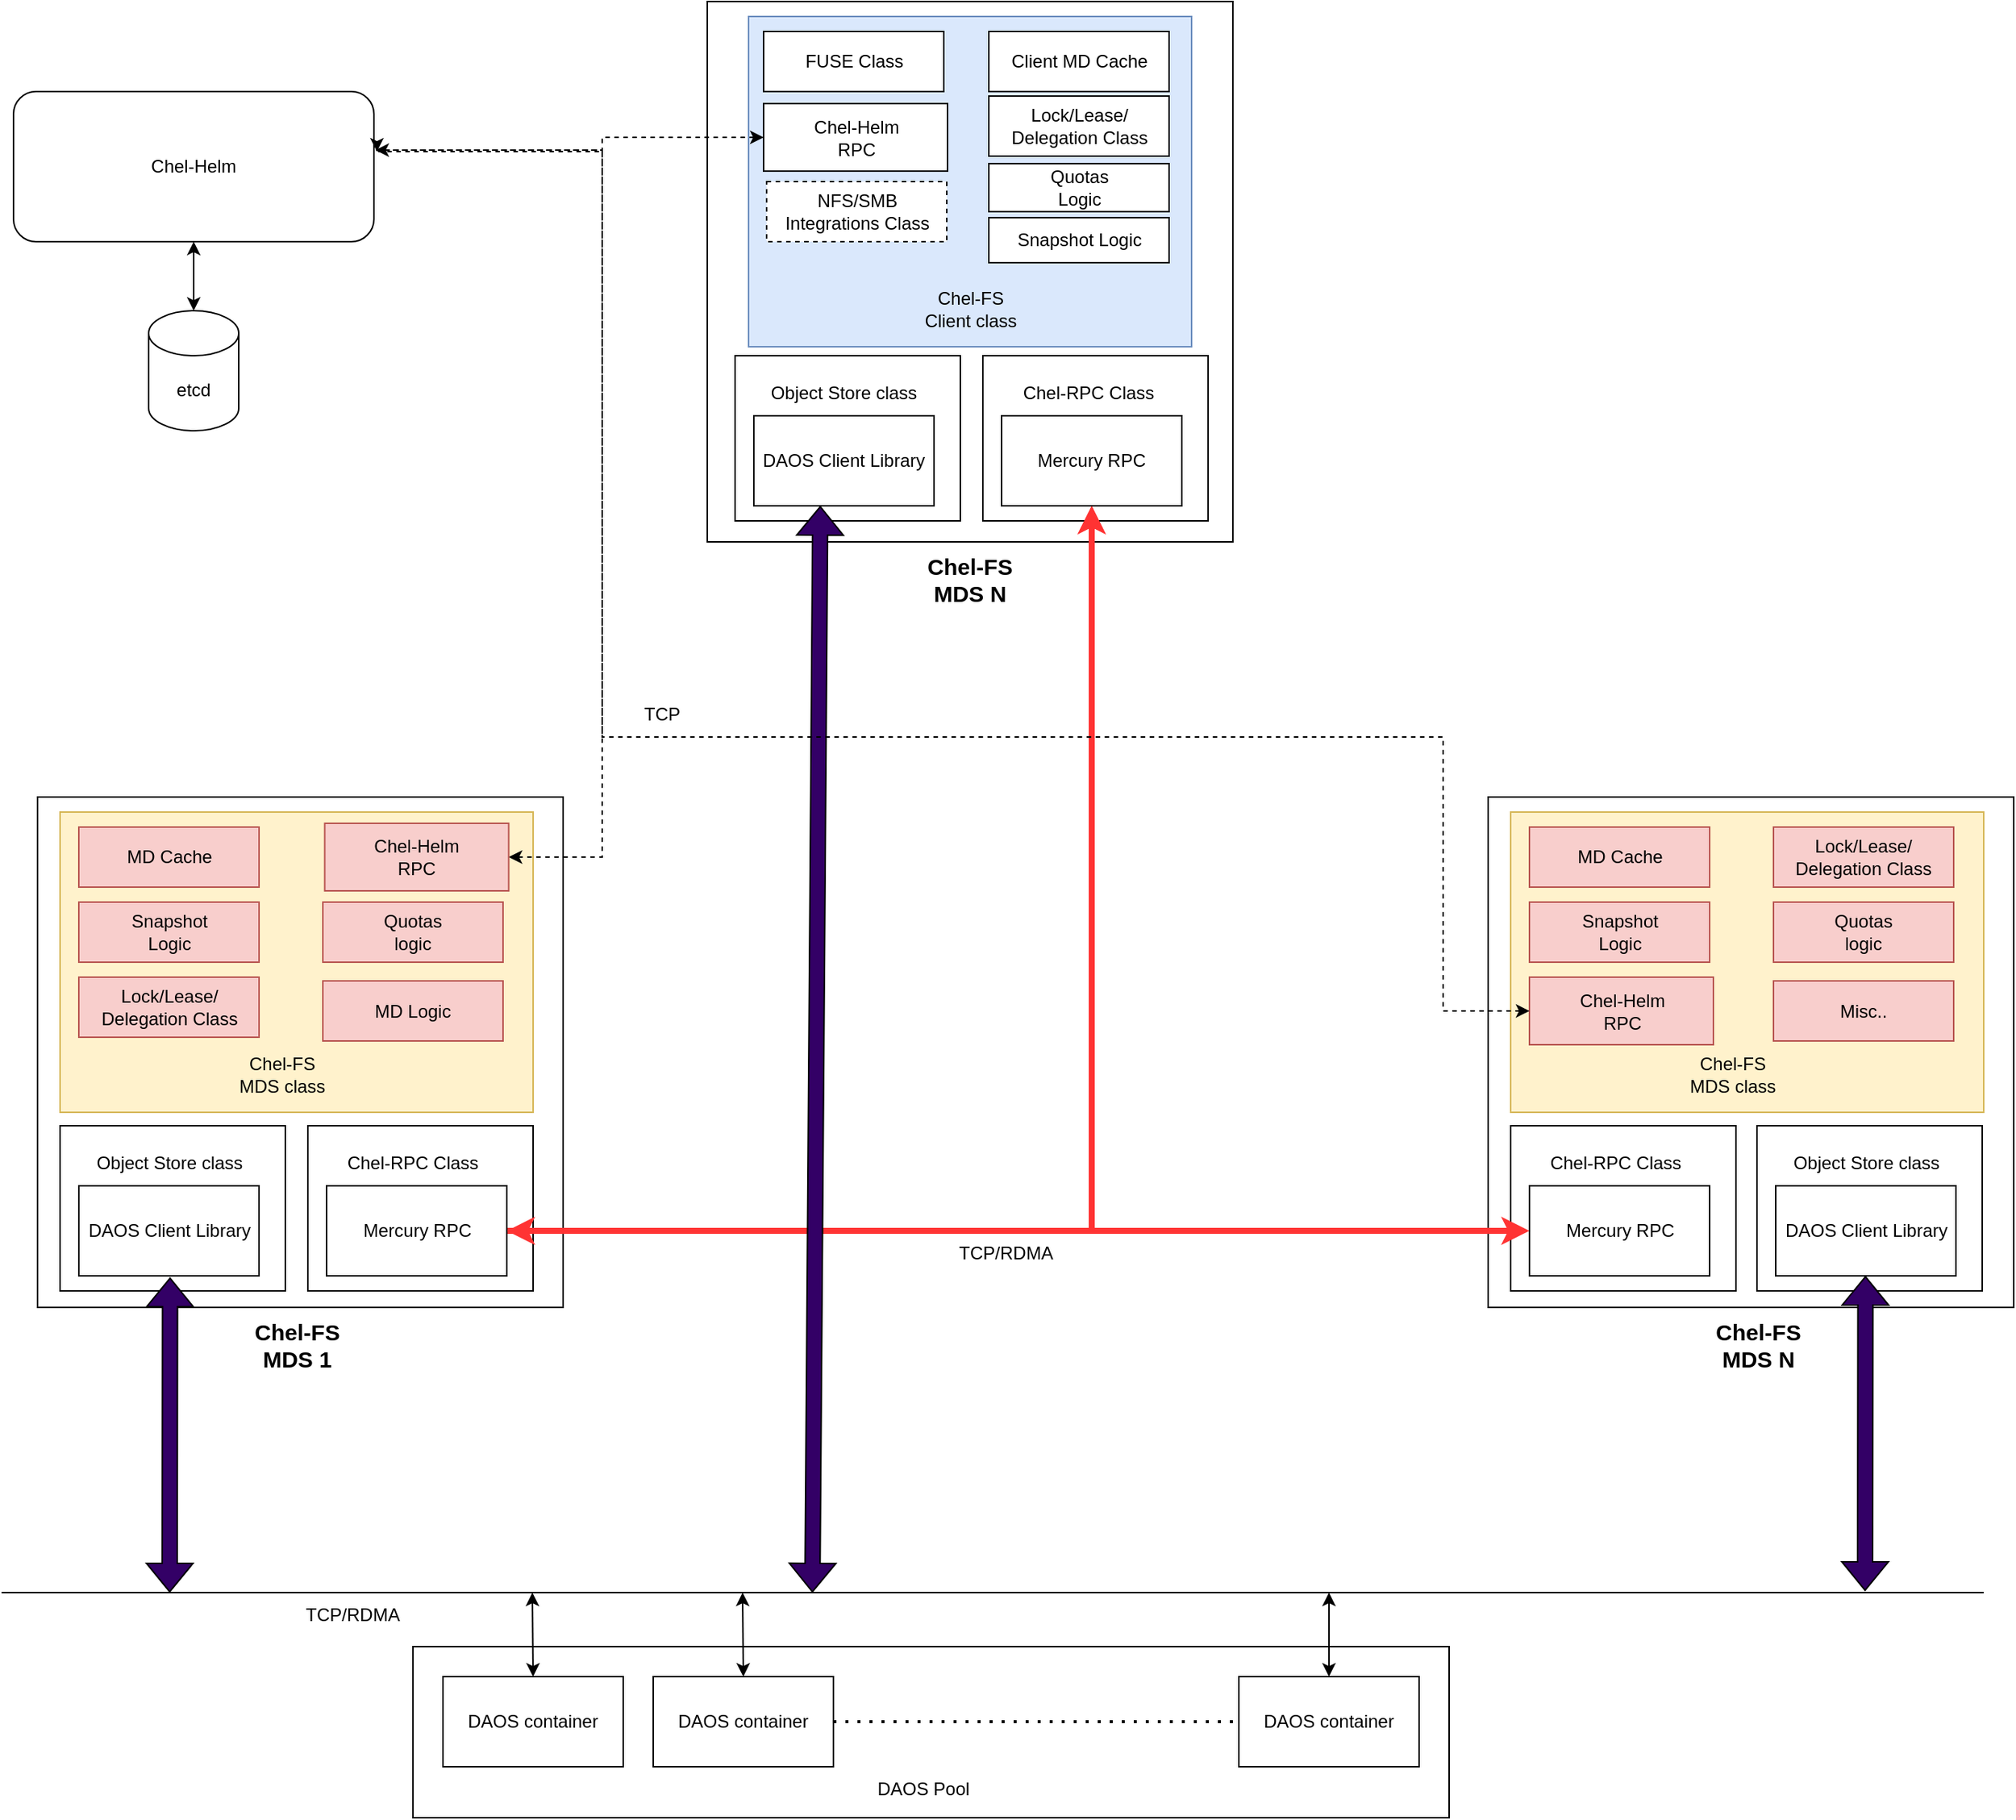 <mxfile version="24.7.5">
  <diagram name="Page-1" id="uK7_JxeQQXMR1zf9waIi">
    <mxGraphModel dx="2218" dy="1938" grid="1" gridSize="10" guides="1" tooltips="1" connect="1" arrows="1" fold="1" page="1" pageScale="1" pageWidth="850" pageHeight="1100" math="0" shadow="0">
      <root>
        <mxCell id="0" />
        <mxCell id="1" parent="0" />
        <mxCell id="QLG-2rltZJWTpDKEY9sg-15" value="" style="rounded=0;whiteSpace=wrap;html=1;" vertex="1" parent="1">
          <mxGeometry x="350" y="-380" width="350" height="360" as="geometry" />
        </mxCell>
        <mxCell id="QLG-2rltZJWTpDKEY9sg-1" value="" style="rounded=0;whiteSpace=wrap;html=1;" vertex="1" parent="1">
          <mxGeometry x="-96" y="150" width="350" height="340" as="geometry" />
        </mxCell>
        <mxCell id="QLG-2rltZJWTpDKEY9sg-2" value="" style="rounded=0;whiteSpace=wrap;html=1;fillColor=#fff2cc;strokeColor=#d6b656;" vertex="1" parent="1">
          <mxGeometry x="-81" y="160" width="315" height="200" as="geometry" />
        </mxCell>
        <mxCell id="QLG-2rltZJWTpDKEY9sg-3" value="" style="rounded=0;whiteSpace=wrap;html=1;fillColor=#dae8fc;strokeColor=#6c8ebf;" vertex="1" parent="1">
          <mxGeometry x="377.5" y="-370" width="295" height="220" as="geometry" />
        </mxCell>
        <mxCell id="QLG-2rltZJWTpDKEY9sg-4" value="" style="rounded=0;whiteSpace=wrap;html=1;" vertex="1" parent="1">
          <mxGeometry x="-81" y="369" width="150" height="110" as="geometry" />
        </mxCell>
        <mxCell id="QLG-2rltZJWTpDKEY9sg-5" value="" style="rounded=0;whiteSpace=wrap;html=1;" vertex="1" parent="1">
          <mxGeometry x="84" y="369" width="150" height="110" as="geometry" />
        </mxCell>
        <mxCell id="QLG-2rltZJWTpDKEY9sg-6" value="MD Cache" style="rounded=0;whiteSpace=wrap;html=1;fillColor=#f8cecc;strokeColor=#b85450;" vertex="1" parent="1">
          <mxGeometry x="-68.5" y="170" width="120" height="40" as="geometry" />
        </mxCell>
        <mxCell id="QLG-2rltZJWTpDKEY9sg-7" value="Lock/Lease/&lt;div&gt;Delegation Class&lt;/div&gt;" style="rounded=0;whiteSpace=wrap;html=1;fillColor=#f8cecc;strokeColor=#b85450;" vertex="1" parent="1">
          <mxGeometry x="-68.5" y="270" width="120" height="40" as="geometry" />
        </mxCell>
        <mxCell id="QLG-2rltZJWTpDKEY9sg-8" value="Quotas&lt;br&gt;logic" style="rounded=0;whiteSpace=wrap;html=1;fillColor=#f8cecc;strokeColor=#b85450;" vertex="1" parent="1">
          <mxGeometry x="94" y="220" width="120" height="40" as="geometry" />
        </mxCell>
        <mxCell id="QLG-2rltZJWTpDKEY9sg-9" value="Client MD Cache" style="rounded=0;whiteSpace=wrap;html=1;" vertex="1" parent="1">
          <mxGeometry x="537.5" y="-360" width="120" height="40" as="geometry" />
        </mxCell>
        <mxCell id="QLG-2rltZJWTpDKEY9sg-10" value="Lock/Lease/&lt;div&gt;Delegation Class&lt;/div&gt;" style="rounded=0;whiteSpace=wrap;html=1;" vertex="1" parent="1">
          <mxGeometry x="537.5" y="-317" width="120" height="40" as="geometry" />
        </mxCell>
        <mxCell id="QLG-2rltZJWTpDKEY9sg-11" value="DAOS Client Library" style="rounded=0;whiteSpace=wrap;html=1;" vertex="1" parent="1">
          <mxGeometry x="-68.5" y="409" width="120" height="60" as="geometry" />
        </mxCell>
        <mxCell id="QLG-2rltZJWTpDKEY9sg-12" value="Object Store class" style="text;html=1;align=center;verticalAlign=middle;whiteSpace=wrap;rounded=0;" vertex="1" parent="1">
          <mxGeometry x="-68.5" y="369" width="120" height="50" as="geometry" />
        </mxCell>
        <mxCell id="QLG-2rltZJWTpDKEY9sg-13" value="Chel-RPC Class" style="text;html=1;align=center;verticalAlign=middle;whiteSpace=wrap;rounded=0;" vertex="1" parent="1">
          <mxGeometry x="94" y="369" width="120" height="50" as="geometry" />
        </mxCell>
        <mxCell id="QLG-2rltZJWTpDKEY9sg-92" style="edgeStyle=orthogonalEdgeStyle;rounded=0;orthogonalLoop=1;jettySize=auto;html=1;entryX=0;entryY=0.5;entryDx=0;entryDy=0;strokeWidth=4;strokeColor=#FF3333;" edge="1" parent="1" source="QLG-2rltZJWTpDKEY9sg-14" target="QLG-2rltZJWTpDKEY9sg-59">
          <mxGeometry relative="1" as="geometry" />
        </mxCell>
        <mxCell id="QLG-2rltZJWTpDKEY9sg-14" value="Mercury RPC" style="rounded=0;whiteSpace=wrap;html=1;" vertex="1" parent="1">
          <mxGeometry x="96.5" y="409" width="120" height="60" as="geometry" />
        </mxCell>
        <mxCell id="QLG-2rltZJWTpDKEY9sg-16" value="FUSE Class" style="rounded=0;whiteSpace=wrap;html=1;" vertex="1" parent="1">
          <mxGeometry x="387.5" y="-360" width="120" height="40" as="geometry" />
        </mxCell>
        <mxCell id="QLG-2rltZJWTpDKEY9sg-17" value="NFS/SMB Integrations Class" style="rounded=0;whiteSpace=wrap;html=1;dashed=1;" vertex="1" parent="1">
          <mxGeometry x="389.5" y="-260" width="120" height="40" as="geometry" />
        </mxCell>
        <mxCell id="QLG-2rltZJWTpDKEY9sg-18" value="Snapshot&lt;br&gt;Logic" style="rounded=0;whiteSpace=wrap;html=1;fillColor=#f8cecc;strokeColor=#b85450;" vertex="1" parent="1">
          <mxGeometry x="-68.5" y="220" width="120" height="40" as="geometry" />
        </mxCell>
        <mxCell id="QLG-2rltZJWTpDKEY9sg-19" value="" style="rounded=0;whiteSpace=wrap;html=1;" vertex="1" parent="1">
          <mxGeometry x="368.5" y="-144" width="150" height="110" as="geometry" />
        </mxCell>
        <mxCell id="QLG-2rltZJWTpDKEY9sg-20" value="" style="rounded=0;whiteSpace=wrap;html=1;" vertex="1" parent="1">
          <mxGeometry x="533.5" y="-144" width="150" height="110" as="geometry" />
        </mxCell>
        <mxCell id="QLG-2rltZJWTpDKEY9sg-21" value="DAOS Client Library" style="rounded=0;whiteSpace=wrap;html=1;" vertex="1" parent="1">
          <mxGeometry x="381" y="-104" width="120" height="60" as="geometry" />
        </mxCell>
        <mxCell id="QLG-2rltZJWTpDKEY9sg-22" value="Object Store class" style="text;html=1;align=center;verticalAlign=middle;whiteSpace=wrap;rounded=0;" vertex="1" parent="1">
          <mxGeometry x="381" y="-144" width="120" height="50" as="geometry" />
        </mxCell>
        <mxCell id="QLG-2rltZJWTpDKEY9sg-23" value="Chel-RPC Class" style="text;html=1;align=center;verticalAlign=middle;whiteSpace=wrap;rounded=0;" vertex="1" parent="1">
          <mxGeometry x="543.5" y="-144" width="120" height="50" as="geometry" />
        </mxCell>
        <mxCell id="QLG-2rltZJWTpDKEY9sg-81" style="edgeStyle=orthogonalEdgeStyle;rounded=0;orthogonalLoop=1;jettySize=auto;html=1;startArrow=classic;startFill=1;strokeWidth=4;strokeColor=#FF3333;" edge="1" parent="1" source="QLG-2rltZJWTpDKEY9sg-24" target="QLG-2rltZJWTpDKEY9sg-14">
          <mxGeometry relative="1" as="geometry">
            <Array as="points">
              <mxPoint x="606" y="439" />
            </Array>
          </mxGeometry>
        </mxCell>
        <mxCell id="QLG-2rltZJWTpDKEY9sg-24" value="Mercury RPC" style="rounded=0;whiteSpace=wrap;html=1;" vertex="1" parent="1">
          <mxGeometry x="546" y="-104" width="120" height="60" as="geometry" />
        </mxCell>
        <mxCell id="QLG-2rltZJWTpDKEY9sg-26" value="Chel-FS MDS class" style="text;html=1;align=center;verticalAlign=middle;whiteSpace=wrap;rounded=0;" vertex="1" parent="1">
          <mxGeometry x="36.5" y="320" width="60" height="30" as="geometry" />
        </mxCell>
        <mxCell id="QLG-2rltZJWTpDKEY9sg-87" style="edgeStyle=orthogonalEdgeStyle;rounded=0;orthogonalLoop=1;jettySize=auto;html=1;startArrow=classic;startFill=1;dashed=1;" edge="1" parent="1" source="QLG-2rltZJWTpDKEY9sg-27">
          <mxGeometry relative="1" as="geometry">
            <mxPoint x="80" y="-280" as="targetPoint" />
            <Array as="points">
              <mxPoint x="280" y="190" />
              <mxPoint x="280" y="-280" />
              <mxPoint x="132" y="-280" />
            </Array>
          </mxGeometry>
        </mxCell>
        <mxCell id="QLG-2rltZJWTpDKEY9sg-27" value="Chel-Helm&lt;br&gt;RPC" style="rounded=0;whiteSpace=wrap;html=1;fillColor=#f8cecc;strokeColor=#b85450;" vertex="1" parent="1">
          <mxGeometry x="95.25" y="167.5" width="122.5" height="45" as="geometry" />
        </mxCell>
        <mxCell id="QLG-2rltZJWTpDKEY9sg-28" value="MD Logic" style="rounded=0;whiteSpace=wrap;html=1;fillColor=#f8cecc;strokeColor=#b85450;" vertex="1" parent="1">
          <mxGeometry x="94" y="272.5" width="120" height="40" as="geometry" />
        </mxCell>
        <mxCell id="QLG-2rltZJWTpDKEY9sg-29" value="Chel-FS Client class" style="text;html=1;align=center;verticalAlign=middle;whiteSpace=wrap;rounded=0;" vertex="1" parent="1">
          <mxGeometry x="487.5" y="-190" width="75" height="30" as="geometry" />
        </mxCell>
        <mxCell id="QLG-2rltZJWTpDKEY9sg-30" value="Chel-Helm&lt;br&gt;RPC" style="rounded=0;whiteSpace=wrap;html=1;" vertex="1" parent="1">
          <mxGeometry x="387.5" y="-312" width="122.5" height="45" as="geometry" />
        </mxCell>
        <mxCell id="QLG-2rltZJWTpDKEY9sg-31" value="Snapshot Logic" style="rounded=0;whiteSpace=wrap;html=1;" vertex="1" parent="1">
          <mxGeometry x="537.5" y="-236" width="120" height="30" as="geometry" />
        </mxCell>
        <mxCell id="QLG-2rltZJWTpDKEY9sg-32" value="Quotas&lt;br&gt;Logic" style="rounded=0;whiteSpace=wrap;html=1;" vertex="1" parent="1">
          <mxGeometry x="537.5" y="-272" width="120" height="32" as="geometry" />
        </mxCell>
        <mxCell id="QLG-2rltZJWTpDKEY9sg-49" value="" style="rounded=0;whiteSpace=wrap;html=1;" vertex="1" parent="1">
          <mxGeometry x="870" y="150" width="350" height="340" as="geometry" />
        </mxCell>
        <mxCell id="QLG-2rltZJWTpDKEY9sg-50" value="" style="rounded=0;whiteSpace=wrap;html=1;fillColor=#fff2cc;strokeColor=#d6b656;" vertex="1" parent="1">
          <mxGeometry x="885" y="160" width="315" height="200" as="geometry" />
        </mxCell>
        <mxCell id="QLG-2rltZJWTpDKEY9sg-51" value="" style="rounded=0;whiteSpace=wrap;html=1;" vertex="1" parent="1">
          <mxGeometry x="1049" y="369" width="150" height="110" as="geometry" />
        </mxCell>
        <mxCell id="QLG-2rltZJWTpDKEY9sg-52" value="" style="rounded=0;whiteSpace=wrap;html=1;" vertex="1" parent="1">
          <mxGeometry x="885" y="369" width="150" height="110" as="geometry" />
        </mxCell>
        <mxCell id="QLG-2rltZJWTpDKEY9sg-53" value="MD Cache" style="rounded=0;whiteSpace=wrap;html=1;fillColor=#f8cecc;strokeColor=#b85450;" vertex="1" parent="1">
          <mxGeometry x="897.5" y="170" width="120" height="40" as="geometry" />
        </mxCell>
        <mxCell id="QLG-2rltZJWTpDKEY9sg-54" value="Lock/Lease/&lt;div&gt;Delegation Class&lt;/div&gt;" style="rounded=0;whiteSpace=wrap;html=1;fillColor=#f8cecc;strokeColor=#b85450;" vertex="1" parent="1">
          <mxGeometry x="1060" y="170" width="120" height="40" as="geometry" />
        </mxCell>
        <mxCell id="QLG-2rltZJWTpDKEY9sg-55" value="Quotas&lt;br&gt;logic" style="rounded=0;whiteSpace=wrap;html=1;fillColor=#f8cecc;strokeColor=#b85450;" vertex="1" parent="1">
          <mxGeometry x="1060" y="220" width="120" height="40" as="geometry" />
        </mxCell>
        <mxCell id="QLG-2rltZJWTpDKEY9sg-56" value="DAOS Client Library" style="rounded=0;whiteSpace=wrap;html=1;" vertex="1" parent="1">
          <mxGeometry x="1061.5" y="409" width="120" height="60" as="geometry" />
        </mxCell>
        <mxCell id="QLG-2rltZJWTpDKEY9sg-57" value="Object Store class" style="text;html=1;align=center;verticalAlign=middle;whiteSpace=wrap;rounded=0;" vertex="1" parent="1">
          <mxGeometry x="1061.5" y="369" width="120" height="50" as="geometry" />
        </mxCell>
        <mxCell id="QLG-2rltZJWTpDKEY9sg-58" value="Chel-RPC Class" style="text;html=1;align=center;verticalAlign=middle;whiteSpace=wrap;rounded=0;" vertex="1" parent="1">
          <mxGeometry x="895" y="369" width="120" height="50" as="geometry" />
        </mxCell>
        <mxCell id="QLG-2rltZJWTpDKEY9sg-59" value="Mercury RPC" style="rounded=0;whiteSpace=wrap;html=1;" vertex="1" parent="1">
          <mxGeometry x="897.5" y="409" width="120" height="60" as="geometry" />
        </mxCell>
        <mxCell id="QLG-2rltZJWTpDKEY9sg-60" value="Snapshot&lt;br&gt;Logic" style="rounded=0;whiteSpace=wrap;html=1;fillColor=#f8cecc;strokeColor=#b85450;" vertex="1" parent="1">
          <mxGeometry x="897.5" y="220" width="120" height="40" as="geometry" />
        </mxCell>
        <mxCell id="QLG-2rltZJWTpDKEY9sg-61" value="Chel-FS MDS class" style="text;html=1;align=center;verticalAlign=middle;whiteSpace=wrap;rounded=0;" vertex="1" parent="1">
          <mxGeometry x="1002.5" y="320" width="60" height="30" as="geometry" />
        </mxCell>
        <mxCell id="QLG-2rltZJWTpDKEY9sg-62" value="Chel-Helm&lt;br&gt;RPC" style="rounded=0;whiteSpace=wrap;html=1;fillColor=#f8cecc;strokeColor=#b85450;" vertex="1" parent="1">
          <mxGeometry x="897.5" y="270" width="122.5" height="45" as="geometry" />
        </mxCell>
        <mxCell id="QLG-2rltZJWTpDKEY9sg-63" value="Misc.." style="rounded=0;whiteSpace=wrap;html=1;fillColor=#f8cecc;strokeColor=#b85450;" vertex="1" parent="1">
          <mxGeometry x="1060" y="272.5" width="120" height="40" as="geometry" />
        </mxCell>
        <mxCell id="QLG-2rltZJWTpDKEY9sg-64" value="" style="rounded=0;whiteSpace=wrap;html=1;" vertex="1" parent="1">
          <mxGeometry x="154" y="716" width="690" height="114" as="geometry" />
        </mxCell>
        <mxCell id="QLG-2rltZJWTpDKEY9sg-65" value="" style="endArrow=none;html=1;rounded=0;" edge="1" parent="1">
          <mxGeometry width="50" height="50" relative="1" as="geometry">
            <mxPoint x="-120" y="680" as="sourcePoint" />
            <mxPoint x="1200" y="680" as="targetPoint" />
          </mxGeometry>
        </mxCell>
        <mxCell id="QLG-2rltZJWTpDKEY9sg-66" value="DAOS container" style="rounded=0;whiteSpace=wrap;html=1;" vertex="1" parent="1">
          <mxGeometry x="174" y="736" width="120" height="60" as="geometry" />
        </mxCell>
        <mxCell id="QLG-2rltZJWTpDKEY9sg-67" value="DAOS container" style="rounded=0;whiteSpace=wrap;html=1;" vertex="1" parent="1">
          <mxGeometry x="314" y="736" width="120" height="60" as="geometry" />
        </mxCell>
        <mxCell id="QLG-2rltZJWTpDKEY9sg-68" value="DAOS container" style="rounded=0;whiteSpace=wrap;html=1;" vertex="1" parent="1">
          <mxGeometry x="704" y="736" width="120" height="60" as="geometry" />
        </mxCell>
        <mxCell id="QLG-2rltZJWTpDKEY9sg-69" value="" style="endArrow=none;dashed=1;html=1;dashPattern=1 3;strokeWidth=2;rounded=0;exitX=1;exitY=0.5;exitDx=0;exitDy=0;entryX=0;entryY=0.5;entryDx=0;entryDy=0;" edge="1" parent="1" source="QLG-2rltZJWTpDKEY9sg-67" target="QLG-2rltZJWTpDKEY9sg-68">
          <mxGeometry width="50" height="50" relative="1" as="geometry">
            <mxPoint x="534" y="796" as="sourcePoint" />
            <mxPoint x="584" y="746" as="targetPoint" />
          </mxGeometry>
        </mxCell>
        <mxCell id="QLG-2rltZJWTpDKEY9sg-70" value="" style="endArrow=classic;startArrow=classic;html=1;rounded=0;exitX=0.5;exitY=1;exitDx=0;exitDy=0;entryX=0.5;entryY=0;entryDx=0;entryDy=0;" edge="1" parent="1" target="QLG-2rltZJWTpDKEY9sg-66">
          <mxGeometry width="50" height="50" relative="1" as="geometry">
            <mxPoint x="233.5" y="680" as="sourcePoint" />
            <mxPoint x="234" y="720" as="targetPoint" />
          </mxGeometry>
        </mxCell>
        <mxCell id="QLG-2rltZJWTpDKEY9sg-71" value="" style="endArrow=classic;startArrow=classic;html=1;rounded=0;exitX=0.5;exitY=1;exitDx=0;exitDy=0;entryX=0.5;entryY=0;entryDx=0;entryDy=0;" edge="1" parent="1" target="QLG-2rltZJWTpDKEY9sg-67">
          <mxGeometry width="50" height="50" relative="1" as="geometry">
            <mxPoint x="373.5" y="680" as="sourcePoint" />
            <mxPoint x="374" y="720" as="targetPoint" />
          </mxGeometry>
        </mxCell>
        <mxCell id="QLG-2rltZJWTpDKEY9sg-72" value="" style="endArrow=classic;startArrow=classic;html=1;rounded=0;exitX=0.5;exitY=1;exitDx=0;exitDy=0;entryX=0.5;entryY=0;entryDx=0;entryDy=0;" edge="1" parent="1" target="QLG-2rltZJWTpDKEY9sg-68">
          <mxGeometry width="50" height="50" relative="1" as="geometry">
            <mxPoint x="764" y="680" as="sourcePoint" />
            <mxPoint x="764.5" y="720" as="targetPoint" />
          </mxGeometry>
        </mxCell>
        <mxCell id="QLG-2rltZJWTpDKEY9sg-73" value="DAOS Pool" style="text;html=1;align=center;verticalAlign=middle;whiteSpace=wrap;rounded=0;" vertex="1" parent="1">
          <mxGeometry x="394" y="796" width="200" height="30" as="geometry" />
        </mxCell>
        <mxCell id="QLG-2rltZJWTpDKEY9sg-74" value="TCP/RDMA" style="text;html=1;align=center;verticalAlign=middle;whiteSpace=wrap;rounded=0;" vertex="1" parent="1">
          <mxGeometry x="84" y="680" width="60" height="30" as="geometry" />
        </mxCell>
        <mxCell id="QLG-2rltZJWTpDKEY9sg-75" value="" style="shape=flexArrow;endArrow=classic;startArrow=classic;html=1;rounded=0;fillColor=#330066;" edge="1" parent="1">
          <mxGeometry width="100" height="100" relative="1" as="geometry">
            <mxPoint x="-8" y="680" as="sourcePoint" />
            <mxPoint x="-7.75" y="470" as="targetPoint" />
          </mxGeometry>
        </mxCell>
        <mxCell id="QLG-2rltZJWTpDKEY9sg-76" value="" style="shape=flexArrow;endArrow=classic;startArrow=classic;html=1;rounded=0;fillColor=#330066;" edge="1" parent="1">
          <mxGeometry width="100" height="100" relative="1" as="geometry">
            <mxPoint x="1121" y="679" as="sourcePoint" />
            <mxPoint x="1121.25" y="469" as="targetPoint" />
          </mxGeometry>
        </mxCell>
        <mxCell id="QLG-2rltZJWTpDKEY9sg-77" value="" style="shape=flexArrow;endArrow=classic;startArrow=classic;html=1;rounded=0;fillColor=#330066;" edge="1" parent="1">
          <mxGeometry width="100" height="100" relative="1" as="geometry">
            <mxPoint x="420" y="680" as="sourcePoint" />
            <mxPoint x="425.25" y="-44" as="targetPoint" />
          </mxGeometry>
        </mxCell>
        <mxCell id="QLG-2rltZJWTpDKEY9sg-80" style="edgeStyle=orthogonalEdgeStyle;rounded=0;orthogonalLoop=1;jettySize=auto;html=1;entryX=0;entryY=0.5;entryDx=0;entryDy=0;strokeWidth=4;strokeColor=#FF3333;startArrow=classic;startFill=1;exitX=0.5;exitY=1;exitDx=0;exitDy=0;" edge="1" parent="1" source="QLG-2rltZJWTpDKEY9sg-24" target="QLG-2rltZJWTpDKEY9sg-59">
          <mxGeometry relative="1" as="geometry">
            <mxPoint x="610" y="20" as="sourcePoint" />
            <mxPoint x="983.5" y="617" as="targetPoint" />
            <Array as="points">
              <mxPoint x="606" y="439" />
            </Array>
          </mxGeometry>
        </mxCell>
        <mxCell id="QLG-2rltZJWTpDKEY9sg-83" value="Chel-Helm" style="rounded=1;whiteSpace=wrap;html=1;" vertex="1" parent="1">
          <mxGeometry x="-112" y="-320" width="240" height="100" as="geometry" />
        </mxCell>
        <mxCell id="QLG-2rltZJWTpDKEY9sg-91" value="" style="edgeStyle=orthogonalEdgeStyle;rounded=0;orthogonalLoop=1;jettySize=auto;html=1;startArrow=classic;startFill=1;" edge="1" parent="1" source="QLG-2rltZJWTpDKEY9sg-85" target="QLG-2rltZJWTpDKEY9sg-83">
          <mxGeometry relative="1" as="geometry" />
        </mxCell>
        <mxCell id="QLG-2rltZJWTpDKEY9sg-85" value="etcd" style="shape=cylinder3;whiteSpace=wrap;html=1;boundedLbl=1;backgroundOutline=1;size=15;" vertex="1" parent="1">
          <mxGeometry x="-22" y="-174" width="60" height="80" as="geometry" />
        </mxCell>
        <mxCell id="QLG-2rltZJWTpDKEY9sg-86" style="edgeStyle=orthogonalEdgeStyle;rounded=0;orthogonalLoop=1;jettySize=auto;html=1;entryX=1.004;entryY=0.39;entryDx=0;entryDy=0;entryPerimeter=0;startArrow=classic;startFill=1;dashed=1;" edge="1" parent="1" source="QLG-2rltZJWTpDKEY9sg-30" target="QLG-2rltZJWTpDKEY9sg-83">
          <mxGeometry relative="1" as="geometry">
            <Array as="points">
              <mxPoint x="280" y="-289" />
              <mxPoint x="280" y="-281" />
            </Array>
          </mxGeometry>
        </mxCell>
        <mxCell id="QLG-2rltZJWTpDKEY9sg-89" style="edgeStyle=orthogonalEdgeStyle;rounded=0;orthogonalLoop=1;jettySize=auto;html=1;startArrow=classic;startFill=1;dashed=1;" edge="1" parent="1" source="QLG-2rltZJWTpDKEY9sg-62">
          <mxGeometry relative="1" as="geometry">
            <mxPoint x="130" y="-280" as="targetPoint" />
            <Array as="points">
              <mxPoint x="840" y="293" />
              <mxPoint x="840" y="110" />
              <mxPoint x="280" y="110" />
              <mxPoint x="280" y="-281" />
            </Array>
          </mxGeometry>
        </mxCell>
        <mxCell id="QLG-2rltZJWTpDKEY9sg-93" value="Chel-FS MDS 1" style="text;html=1;align=center;verticalAlign=middle;whiteSpace=wrap;rounded=0;fontStyle=1;fontSize=15;" vertex="1" parent="1">
          <mxGeometry x="46.5" y="500" width="60" height="30" as="geometry" />
        </mxCell>
        <mxCell id="QLG-2rltZJWTpDKEY9sg-94" value="Chel-FS MDS N" style="text;html=1;align=center;verticalAlign=middle;whiteSpace=wrap;rounded=0;fontStyle=1;fontSize=15;" vertex="1" parent="1">
          <mxGeometry x="1020" y="500" width="60" height="30" as="geometry" />
        </mxCell>
        <mxCell id="QLG-2rltZJWTpDKEY9sg-95" value="Chel-FS MDS N" style="text;html=1;align=center;verticalAlign=middle;whiteSpace=wrap;rounded=0;fontStyle=1;fontSize=15;" vertex="1" parent="1">
          <mxGeometry x="495" y="-10" width="60" height="30" as="geometry" />
        </mxCell>
        <mxCell id="QLG-2rltZJWTpDKEY9sg-96" value="TCP/RDMA" style="text;html=1;align=center;verticalAlign=middle;whiteSpace=wrap;rounded=0;" vertex="1" parent="1">
          <mxGeometry x="518.5" y="439" width="60" height="30" as="geometry" />
        </mxCell>
        <mxCell id="QLG-2rltZJWTpDKEY9sg-97" value="TCP" style="text;html=1;align=center;verticalAlign=middle;whiteSpace=wrap;rounded=0;" vertex="1" parent="1">
          <mxGeometry x="290" y="80" width="60" height="30" as="geometry" />
        </mxCell>
      </root>
    </mxGraphModel>
  </diagram>
</mxfile>
